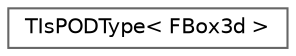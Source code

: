 digraph "Graphical Class Hierarchy"
{
 // INTERACTIVE_SVG=YES
 // LATEX_PDF_SIZE
  bgcolor="transparent";
  edge [fontname=Helvetica,fontsize=10,labelfontname=Helvetica,labelfontsize=10];
  node [fontname=Helvetica,fontsize=10,shape=box,height=0.2,width=0.4];
  rankdir="LR";
  Node0 [id="Node000000",label="TIsPODType\< FBox3d \>",height=0.2,width=0.4,color="grey40", fillcolor="white", style="filled",URL="$d5/db6/structTIsPODType_3_01FBox3d_01_4.html",tooltip=" "];
}
